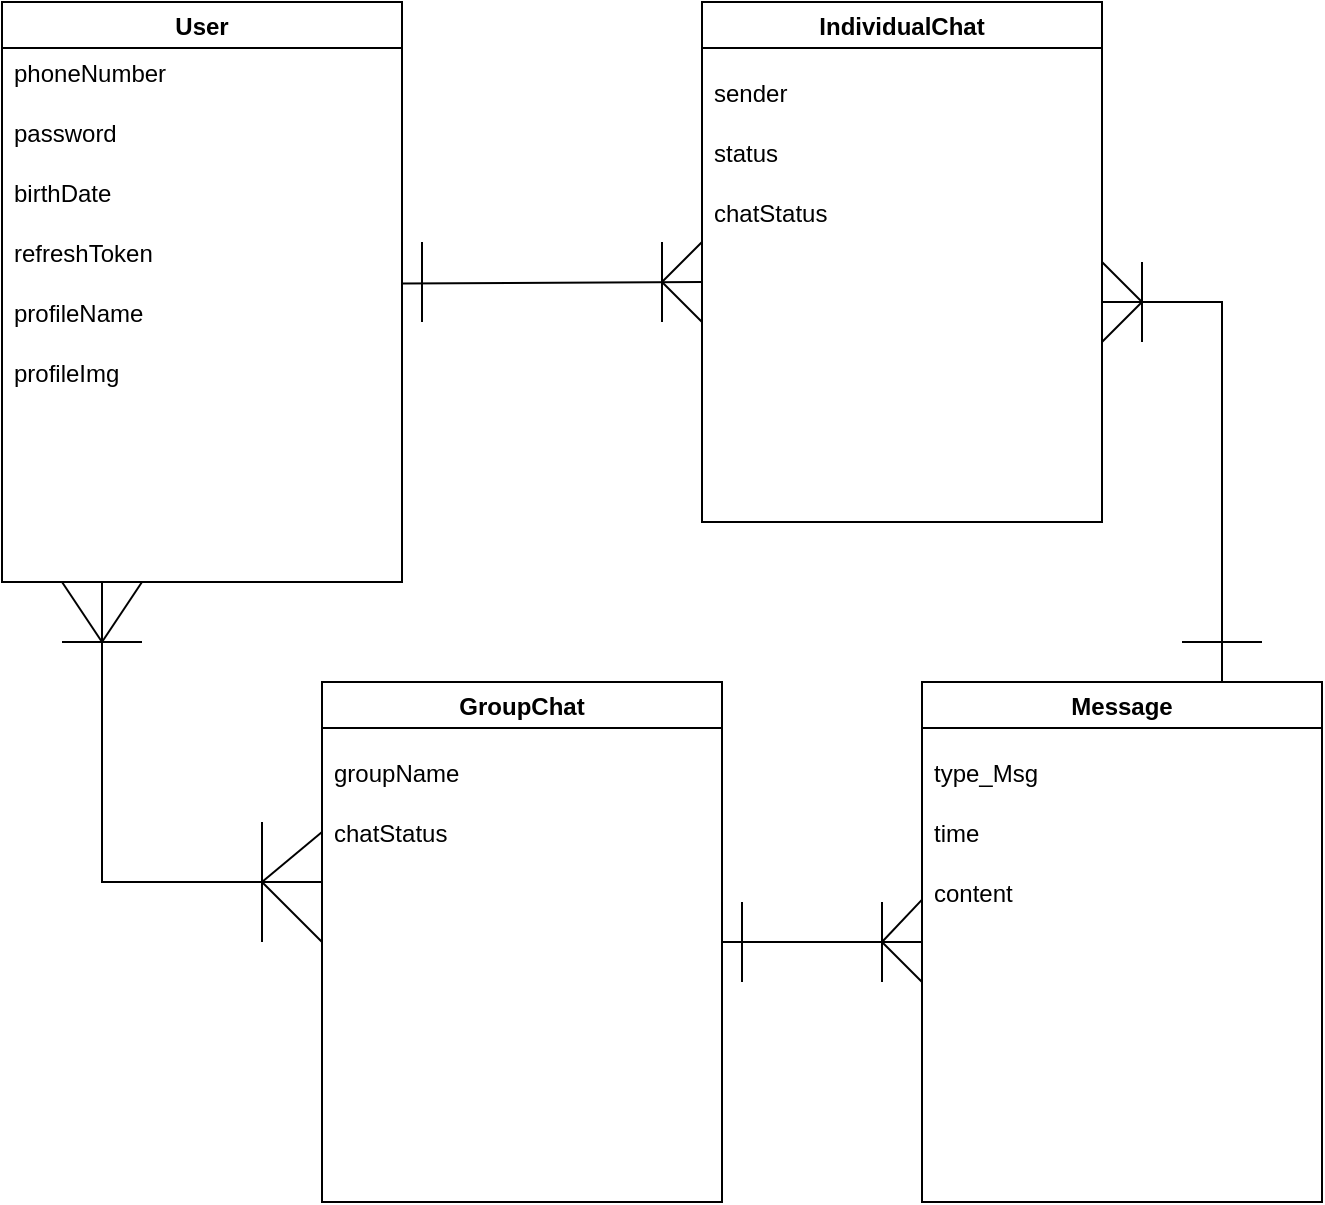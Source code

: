 <mxfile version="20.4.0" type="device" pages="2"><diagram id="PMw8jXria8N4vtyhglNL" name="Trang-1"><mxGraphModel dx="2130" dy="978" grid="1" gridSize="10" guides="1" tooltips="1" connect="1" arrows="1" fold="1" page="1" pageScale="1" pageWidth="827" pageHeight="1169" math="0" shadow="0"><root><mxCell id="0"/><mxCell id="1" parent="0"/><mxCell id="eL-YiFW5G1FgZ40Z76nt-21" value="User" style="swimlane;" parent="1" vertex="1"><mxGeometry x="110" y="240" width="200" height="290" as="geometry"/></mxCell><mxCell id="eL-YiFW5G1FgZ40Z76nt-23" value="phoneNumber" style="text;strokeColor=none;fillColor=none;align=left;verticalAlign=middle;spacingLeft=4;spacingRight=4;overflow=hidden;points=[[0,0.5],[1,0.5]];portConstraint=eastwest;rotatable=0;" parent="eL-YiFW5G1FgZ40Z76nt-21" vertex="1"><mxGeometry y="20" width="200" height="30" as="geometry"/></mxCell><mxCell id="eL-YiFW5G1FgZ40Z76nt-25" value="birthDate" style="text;strokeColor=none;fillColor=none;align=left;verticalAlign=middle;spacingLeft=4;spacingRight=4;overflow=hidden;points=[[0,0.5],[1,0.5]];portConstraint=eastwest;rotatable=0;" parent="eL-YiFW5G1FgZ40Z76nt-21" vertex="1"><mxGeometry y="80" width="200" height="30" as="geometry"/></mxCell><mxCell id="eL-YiFW5G1FgZ40Z76nt-59" value="password" style="text;strokeColor=none;fillColor=none;align=left;verticalAlign=middle;spacingLeft=4;spacingRight=4;overflow=hidden;points=[[0,0.5],[1,0.5]];portConstraint=eastwest;rotatable=0;" parent="eL-YiFW5G1FgZ40Z76nt-21" vertex="1"><mxGeometry y="50" width="200" height="30" as="geometry"/></mxCell><mxCell id="eL-YiFW5G1FgZ40Z76nt-26" value="refreshToken" style="text;strokeColor=none;fillColor=none;align=left;verticalAlign=middle;spacingLeft=4;spacingRight=4;overflow=hidden;points=[[0,0.5],[1,0.5]];portConstraint=eastwest;rotatable=0;" parent="eL-YiFW5G1FgZ40Z76nt-21" vertex="1"><mxGeometry y="110" width="200" height="30" as="geometry"/></mxCell><mxCell id="eL-YiFW5G1FgZ40Z76nt-60" value="profileName" style="text;strokeColor=none;fillColor=none;align=left;verticalAlign=middle;spacingLeft=4;spacingRight=4;overflow=hidden;points=[[0,0.5],[1,0.5]];portConstraint=eastwest;rotatable=0;" parent="eL-YiFW5G1FgZ40Z76nt-21" vertex="1"><mxGeometry y="140" width="200" height="30" as="geometry"/></mxCell><mxCell id="eL-YiFW5G1FgZ40Z76nt-61" value="profileImg" style="text;strokeColor=none;fillColor=none;align=left;verticalAlign=middle;spacingLeft=4;spacingRight=4;overflow=hidden;points=[[0,0.5],[1,0.5]];portConstraint=eastwest;rotatable=0;" parent="eL-YiFW5G1FgZ40Z76nt-21" vertex="1"><mxGeometry y="170" width="200" height="30" as="geometry"/></mxCell><mxCell id="eL-YiFW5G1FgZ40Z76nt-27" value="IndividualChat" style="swimlane;" parent="1" vertex="1"><mxGeometry x="460" y="240" width="200" height="260" as="geometry"/></mxCell><mxCell id="eL-YiFW5G1FgZ40Z76nt-28" value="status" style="text;strokeColor=none;fillColor=none;align=left;verticalAlign=middle;spacingLeft=4;spacingRight=4;overflow=hidden;points=[[0,0.5],[1,0.5]];portConstraint=eastwest;rotatable=0;" parent="eL-YiFW5G1FgZ40Z76nt-27" vertex="1"><mxGeometry y="60" width="200" height="30" as="geometry"/></mxCell><mxCell id="eL-YiFW5G1FgZ40Z76nt-29" value="sender" style="text;strokeColor=none;fillColor=none;align=left;verticalAlign=middle;spacingLeft=4;spacingRight=4;overflow=hidden;points=[[0,0.5],[1,0.5]];portConstraint=eastwest;rotatable=0;" parent="eL-YiFW5G1FgZ40Z76nt-27" vertex="1"><mxGeometry y="30" width="200" height="30" as="geometry"/></mxCell><mxCell id="eL-YiFW5G1FgZ40Z76nt-30" value="chatStatus" style="text;strokeColor=none;fillColor=none;align=left;verticalAlign=middle;spacingLeft=4;spacingRight=4;overflow=hidden;points=[[0,0.5],[1,0.5]];portConstraint=eastwest;rotatable=0;" parent="eL-YiFW5G1FgZ40Z76nt-27" vertex="1"><mxGeometry y="90" width="200" height="30" as="geometry"/></mxCell><mxCell id="eL-YiFW5G1FgZ40Z76nt-38" value="GroupChat" style="swimlane;" parent="1" vertex="1"><mxGeometry x="270" y="580" width="200" height="260" as="geometry"/></mxCell><mxCell id="eL-YiFW5G1FgZ40Z76nt-39" value="chatStatus" style="text;strokeColor=none;fillColor=none;align=left;verticalAlign=middle;spacingLeft=4;spacingRight=4;overflow=hidden;points=[[0,0.5],[1,0.5]];portConstraint=eastwest;rotatable=0;" parent="eL-YiFW5G1FgZ40Z76nt-38" vertex="1"><mxGeometry y="60" width="200" height="30" as="geometry"/></mxCell><mxCell id="eL-YiFW5G1FgZ40Z76nt-40" value="groupName" style="text;strokeColor=none;fillColor=none;align=left;verticalAlign=middle;spacingLeft=4;spacingRight=4;overflow=hidden;points=[[0,0.5],[1,0.5]];portConstraint=eastwest;rotatable=0;" parent="eL-YiFW5G1FgZ40Z76nt-38" vertex="1"><mxGeometry y="30" width="200" height="30" as="geometry"/></mxCell><mxCell id="eL-YiFW5G1FgZ40Z76nt-43" value="Message" style="swimlane;" parent="1" vertex="1"><mxGeometry x="570" y="580" width="200" height="260" as="geometry"/></mxCell><mxCell id="eL-YiFW5G1FgZ40Z76nt-44" value="time" style="text;strokeColor=none;fillColor=none;align=left;verticalAlign=middle;spacingLeft=4;spacingRight=4;overflow=hidden;points=[[0,0.5],[1,0.5]];portConstraint=eastwest;rotatable=0;" parent="eL-YiFW5G1FgZ40Z76nt-43" vertex="1"><mxGeometry y="60" width="200" height="30" as="geometry"/></mxCell><mxCell id="eL-YiFW5G1FgZ40Z76nt-45" value="type_Msg" style="text;strokeColor=none;fillColor=none;align=left;verticalAlign=middle;spacingLeft=4;spacingRight=4;overflow=hidden;points=[[0,0.5],[1,0.5]];portConstraint=eastwest;rotatable=0;" parent="eL-YiFW5G1FgZ40Z76nt-43" vertex="1"><mxGeometry y="30" width="200" height="30" as="geometry"/></mxCell><mxCell id="eL-YiFW5G1FgZ40Z76nt-46" value="content" style="text;strokeColor=none;fillColor=none;align=left;verticalAlign=middle;spacingLeft=4;spacingRight=4;overflow=hidden;points=[[0,0.5],[1,0.5]];portConstraint=eastwest;rotatable=0;" parent="eL-YiFW5G1FgZ40Z76nt-43" vertex="1"><mxGeometry y="90" width="200" height="30" as="geometry"/></mxCell><mxCell id="3" style="edgeStyle=orthogonalEdgeStyle;rounded=0;orthogonalLoop=1;jettySize=auto;html=1;exitX=0.25;exitY=1;exitDx=0;exitDy=0;entryX=0;entryY=0.5;entryDx=0;entryDy=0;endArrow=none;endFill=0;" parent="1" source="eL-YiFW5G1FgZ40Z76nt-21" edge="1"><mxGeometry relative="1" as="geometry"><Array as="points"><mxPoint x="160" y="680"/><mxPoint x="270" y="680"/></Array><mxPoint x="120" y="670.0" as="sourcePoint"/><mxPoint x="270" y="675.0" as="targetPoint"/></mxGeometry></mxCell><mxCell id="5" value="" style="endArrow=none;html=1;entryX=0;entryY=0.5;entryDx=0;entryDy=0;" parent="1" target="eL-YiFW5G1FgZ40Z76nt-39" edge="1"><mxGeometry width="50" height="50" relative="1" as="geometry"><mxPoint x="240" y="680" as="sourcePoint"/><mxPoint x="350" y="440" as="targetPoint"/></mxGeometry></mxCell><mxCell id="GodOBBNgRrYTL8vwzl9P-5" value="" style="endArrow=none;html=1;entryX=0;entryY=0.5;entryDx=0;entryDy=0;" parent="1" target="eL-YiFW5G1FgZ40Z76nt-38" edge="1"><mxGeometry width="50" height="50" relative="1" as="geometry"><mxPoint x="240" y="680" as="sourcePoint"/><mxPoint x="270" y="700" as="targetPoint"/></mxGeometry></mxCell><mxCell id="GodOBBNgRrYTL8vwzl9P-6" value="" style="endArrow=none;html=1;rounded=0;" parent="1" edge="1"><mxGeometry width="50" height="50" relative="1" as="geometry"><mxPoint x="240" y="710" as="sourcePoint"/><mxPoint x="240" y="650" as="targetPoint"/></mxGeometry></mxCell><mxCell id="GodOBBNgRrYTL8vwzl9P-7" value="" style="endArrow=none;html=1;rounded=0;" parent="1" edge="1"><mxGeometry width="50" height="50" relative="1" as="geometry"><mxPoint x="160" y="560" as="sourcePoint"/><mxPoint x="140" y="530" as="targetPoint"/></mxGeometry></mxCell><mxCell id="GodOBBNgRrYTL8vwzl9P-8" value="" style="endArrow=none;html=1;rounded=0;" parent="1" edge="1"><mxGeometry width="50" height="50" relative="1" as="geometry"><mxPoint x="160" y="560" as="sourcePoint"/><mxPoint x="180" y="530" as="targetPoint"/></mxGeometry></mxCell><mxCell id="GodOBBNgRrYTL8vwzl9P-9" value="" style="endArrow=none;html=1;rounded=0;" parent="1" edge="1"><mxGeometry width="50" height="50" relative="1" as="geometry"><mxPoint x="180" y="560" as="sourcePoint"/><mxPoint x="140" y="560" as="targetPoint"/></mxGeometry></mxCell><mxCell id="GodOBBNgRrYTL8vwzl9P-10" value="" style="endArrow=none;html=1;rounded=0;exitX=1;exitY=0.025;exitDx=0;exitDy=0;exitPerimeter=0;" parent="1" source="eL-YiFW5G1FgZ40Z76nt-60" edge="1"><mxGeometry width="50" height="50" relative="1" as="geometry"><mxPoint x="420" y="470" as="sourcePoint"/><mxPoint x="460" y="380" as="targetPoint"/></mxGeometry></mxCell><mxCell id="GodOBBNgRrYTL8vwzl9P-11" value="" style="endArrow=none;html=1;rounded=0;" parent="1" edge="1"><mxGeometry width="50" height="50" relative="1" as="geometry"><mxPoint x="440" y="380" as="sourcePoint"/><mxPoint x="460" y="360" as="targetPoint"/></mxGeometry></mxCell><mxCell id="GodOBBNgRrYTL8vwzl9P-12" value="" style="endArrow=none;html=1;rounded=0;" parent="1" edge="1"><mxGeometry width="50" height="50" relative="1" as="geometry"><mxPoint x="440" y="380" as="sourcePoint"/><mxPoint x="460" y="400" as="targetPoint"/></mxGeometry></mxCell><mxCell id="GodOBBNgRrYTL8vwzl9P-13" value="" style="endArrow=none;html=1;rounded=0;" parent="1" edge="1"><mxGeometry width="50" height="50" relative="1" as="geometry"><mxPoint x="440" y="360" as="sourcePoint"/><mxPoint x="440" y="400" as="targetPoint"/></mxGeometry></mxCell><mxCell id="GodOBBNgRrYTL8vwzl9P-14" value="" style="endArrow=none;html=1;rounded=0;" parent="1" edge="1"><mxGeometry width="50" height="50" relative="1" as="geometry"><mxPoint x="320" y="400" as="sourcePoint"/><mxPoint x="320" y="360" as="targetPoint"/></mxGeometry></mxCell><mxCell id="GodOBBNgRrYTL8vwzl9P-15" value="" style="endArrow=none;html=1;rounded=0;" parent="1" edge="1"><mxGeometry width="50" height="50" relative="1" as="geometry"><mxPoint x="550" y="730" as="sourcePoint"/><mxPoint x="550" y="690" as="targetPoint"/></mxGeometry></mxCell><mxCell id="GodOBBNgRrYTL8vwzl9P-16" value="" style="endArrow=none;html=1;rounded=0;entryX=-0.001;entryY=0.635;entryDx=0;entryDy=0;entryPerimeter=0;" parent="1" target="eL-YiFW5G1FgZ40Z76nt-46" edge="1"><mxGeometry width="50" height="50" relative="1" as="geometry"><mxPoint x="550" y="710" as="sourcePoint"/><mxPoint x="560" y="670" as="targetPoint"/></mxGeometry></mxCell><mxCell id="GodOBBNgRrYTL8vwzl9P-17" value="" style="endArrow=none;html=1;rounded=0;entryX=0;entryY=0.5;entryDx=0;entryDy=0;exitX=1;exitY=0.5;exitDx=0;exitDy=0;" parent="1" source="eL-YiFW5G1FgZ40Z76nt-38" target="eL-YiFW5G1FgZ40Z76nt-43" edge="1"><mxGeometry width="50" height="50" relative="1" as="geometry"><mxPoint x="470" y="690" as="sourcePoint"/><mxPoint x="580" y="690" as="targetPoint"/></mxGeometry></mxCell><mxCell id="GodOBBNgRrYTL8vwzl9P-18" value="" style="endArrow=none;html=1;rounded=0;" parent="1" edge="1"><mxGeometry width="50" height="50" relative="1" as="geometry"><mxPoint x="550" y="710" as="sourcePoint"/><mxPoint x="570" y="730" as="targetPoint"/></mxGeometry></mxCell><mxCell id="GodOBBNgRrYTL8vwzl9P-19" value="" style="endArrow=none;html=1;rounded=0;" parent="1" edge="1"><mxGeometry width="50" height="50" relative="1" as="geometry"><mxPoint x="480" y="730" as="sourcePoint"/><mxPoint x="480" y="690" as="targetPoint"/></mxGeometry></mxCell><mxCell id="GodOBBNgRrYTL8vwzl9P-20" value="" style="endArrow=none;html=1;rounded=0;" parent="1" edge="1"><mxGeometry width="50" height="50" relative="1" as="geometry"><mxPoint x="570" y="730" as="sourcePoint"/><mxPoint x="570" y="690" as="targetPoint"/></mxGeometry></mxCell><mxCell id="GodOBBNgRrYTL8vwzl9P-21" value="" style="endArrow=none;html=1;rounded=0;entryX=0.75;entryY=0;entryDx=0;entryDy=0;" parent="1" target="eL-YiFW5G1FgZ40Z76nt-43" edge="1"><mxGeometry width="50" height="50" relative="1" as="geometry"><mxPoint x="660" y="390" as="sourcePoint"/><mxPoint x="610" y="420" as="targetPoint"/><Array as="points"><mxPoint x="720" y="390"/></Array></mxGeometry></mxCell><mxCell id="GodOBBNgRrYTL8vwzl9P-22" value="" style="endArrow=none;html=1;rounded=0;exitX=1;exitY=0.5;exitDx=0;exitDy=0;" parent="1" source="eL-YiFW5G1FgZ40Z76nt-27" edge="1"><mxGeometry width="50" height="50" relative="1" as="geometry"><mxPoint x="450" y="390" as="sourcePoint"/><mxPoint x="680" y="390" as="targetPoint"/></mxGeometry></mxCell><mxCell id="GodOBBNgRrYTL8vwzl9P-24" value="" style="endArrow=none;html=1;rounded=0;" parent="1" edge="1"><mxGeometry width="50" height="50" relative="1" as="geometry"><mxPoint x="680" y="390" as="sourcePoint"/><mxPoint x="660" y="410" as="targetPoint"/></mxGeometry></mxCell><mxCell id="GodOBBNgRrYTL8vwzl9P-25" value="" style="endArrow=none;html=1;rounded=0;" parent="1" edge="1"><mxGeometry width="50" height="50" relative="1" as="geometry"><mxPoint x="680" y="370" as="sourcePoint"/><mxPoint x="680" y="410" as="targetPoint"/></mxGeometry></mxCell><mxCell id="GodOBBNgRrYTL8vwzl9P-26" value="" style="endArrow=none;html=1;rounded=0;" parent="1" edge="1"><mxGeometry width="50" height="50" relative="1" as="geometry"><mxPoint x="740" y="560" as="sourcePoint"/><mxPoint x="700" y="560" as="targetPoint"/></mxGeometry></mxCell></root></mxGraphModel></diagram><diagram id="xY3UwcdkhniXjYOQ-53h" name="Trang-2"><mxGraphModel dx="1225" dy="587" grid="1" gridSize="10" guides="1" tooltips="1" connect="1" arrows="1" fold="1" page="1" pageScale="1" pageWidth="827" pageHeight="1169" math="0" shadow="0"><root><mxCell id="0"/><mxCell id="1" parent="0"/><mxCell id="6YwaA_S97I7r_ZgNzGUX-7" value="User" style="shape=umlActor;verticalLabelPosition=bottom;verticalAlign=top;html=1;outlineConnect=0;" vertex="1" parent="1"><mxGeometry x="40" y="240" width="30" height="60" as="geometry"/></mxCell></root></mxGraphModel></diagram></mxfile>